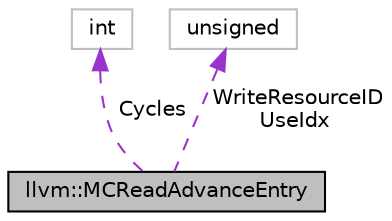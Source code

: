 digraph "llvm::MCReadAdvanceEntry"
{
 // LATEX_PDF_SIZE
  bgcolor="transparent";
  edge [fontname="Helvetica",fontsize="10",labelfontname="Helvetica",labelfontsize="10"];
  node [fontname="Helvetica",fontsize="10",shape=record];
  Node1 [label="llvm::MCReadAdvanceEntry",height=0.2,width=0.4,color="black", fillcolor="grey75", style="filled", fontcolor="black",tooltip="Specify the number of cycles allowed after instruction issue before a particular use operand reads it..."];
  Node2 -> Node1 [dir="back",color="darkorchid3",fontsize="10",style="dashed",label=" Cycles" ,fontname="Helvetica"];
  Node2 [label="int",height=0.2,width=0.4,color="grey75",tooltip=" "];
  Node3 -> Node1 [dir="back",color="darkorchid3",fontsize="10",style="dashed",label=" WriteResourceID\nUseIdx" ,fontname="Helvetica"];
  Node3 [label="unsigned",height=0.2,width=0.4,color="grey75",tooltip=" "];
}
